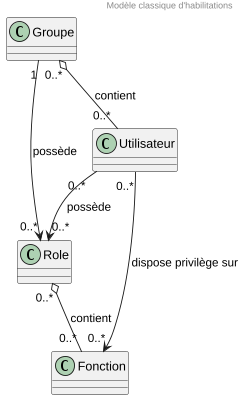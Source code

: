 @startuml roles
header Modèle classique d'habilitations
skinparam defaultFontName Liberation Sans
scale 500*400
Role "0..*"  o-- "0..*" Fonction: "contient"
Groupe "0..*" o-- "0..*" Utilisateur : "contient"
Utilisateur "0..*" --> "0..*" Role : "possède"
Utilisateur "0..*" --> "0..*" Fonction : "dispose privilège sur"
Groupe "1" -->"0..*" Role : "possède"
@enduml